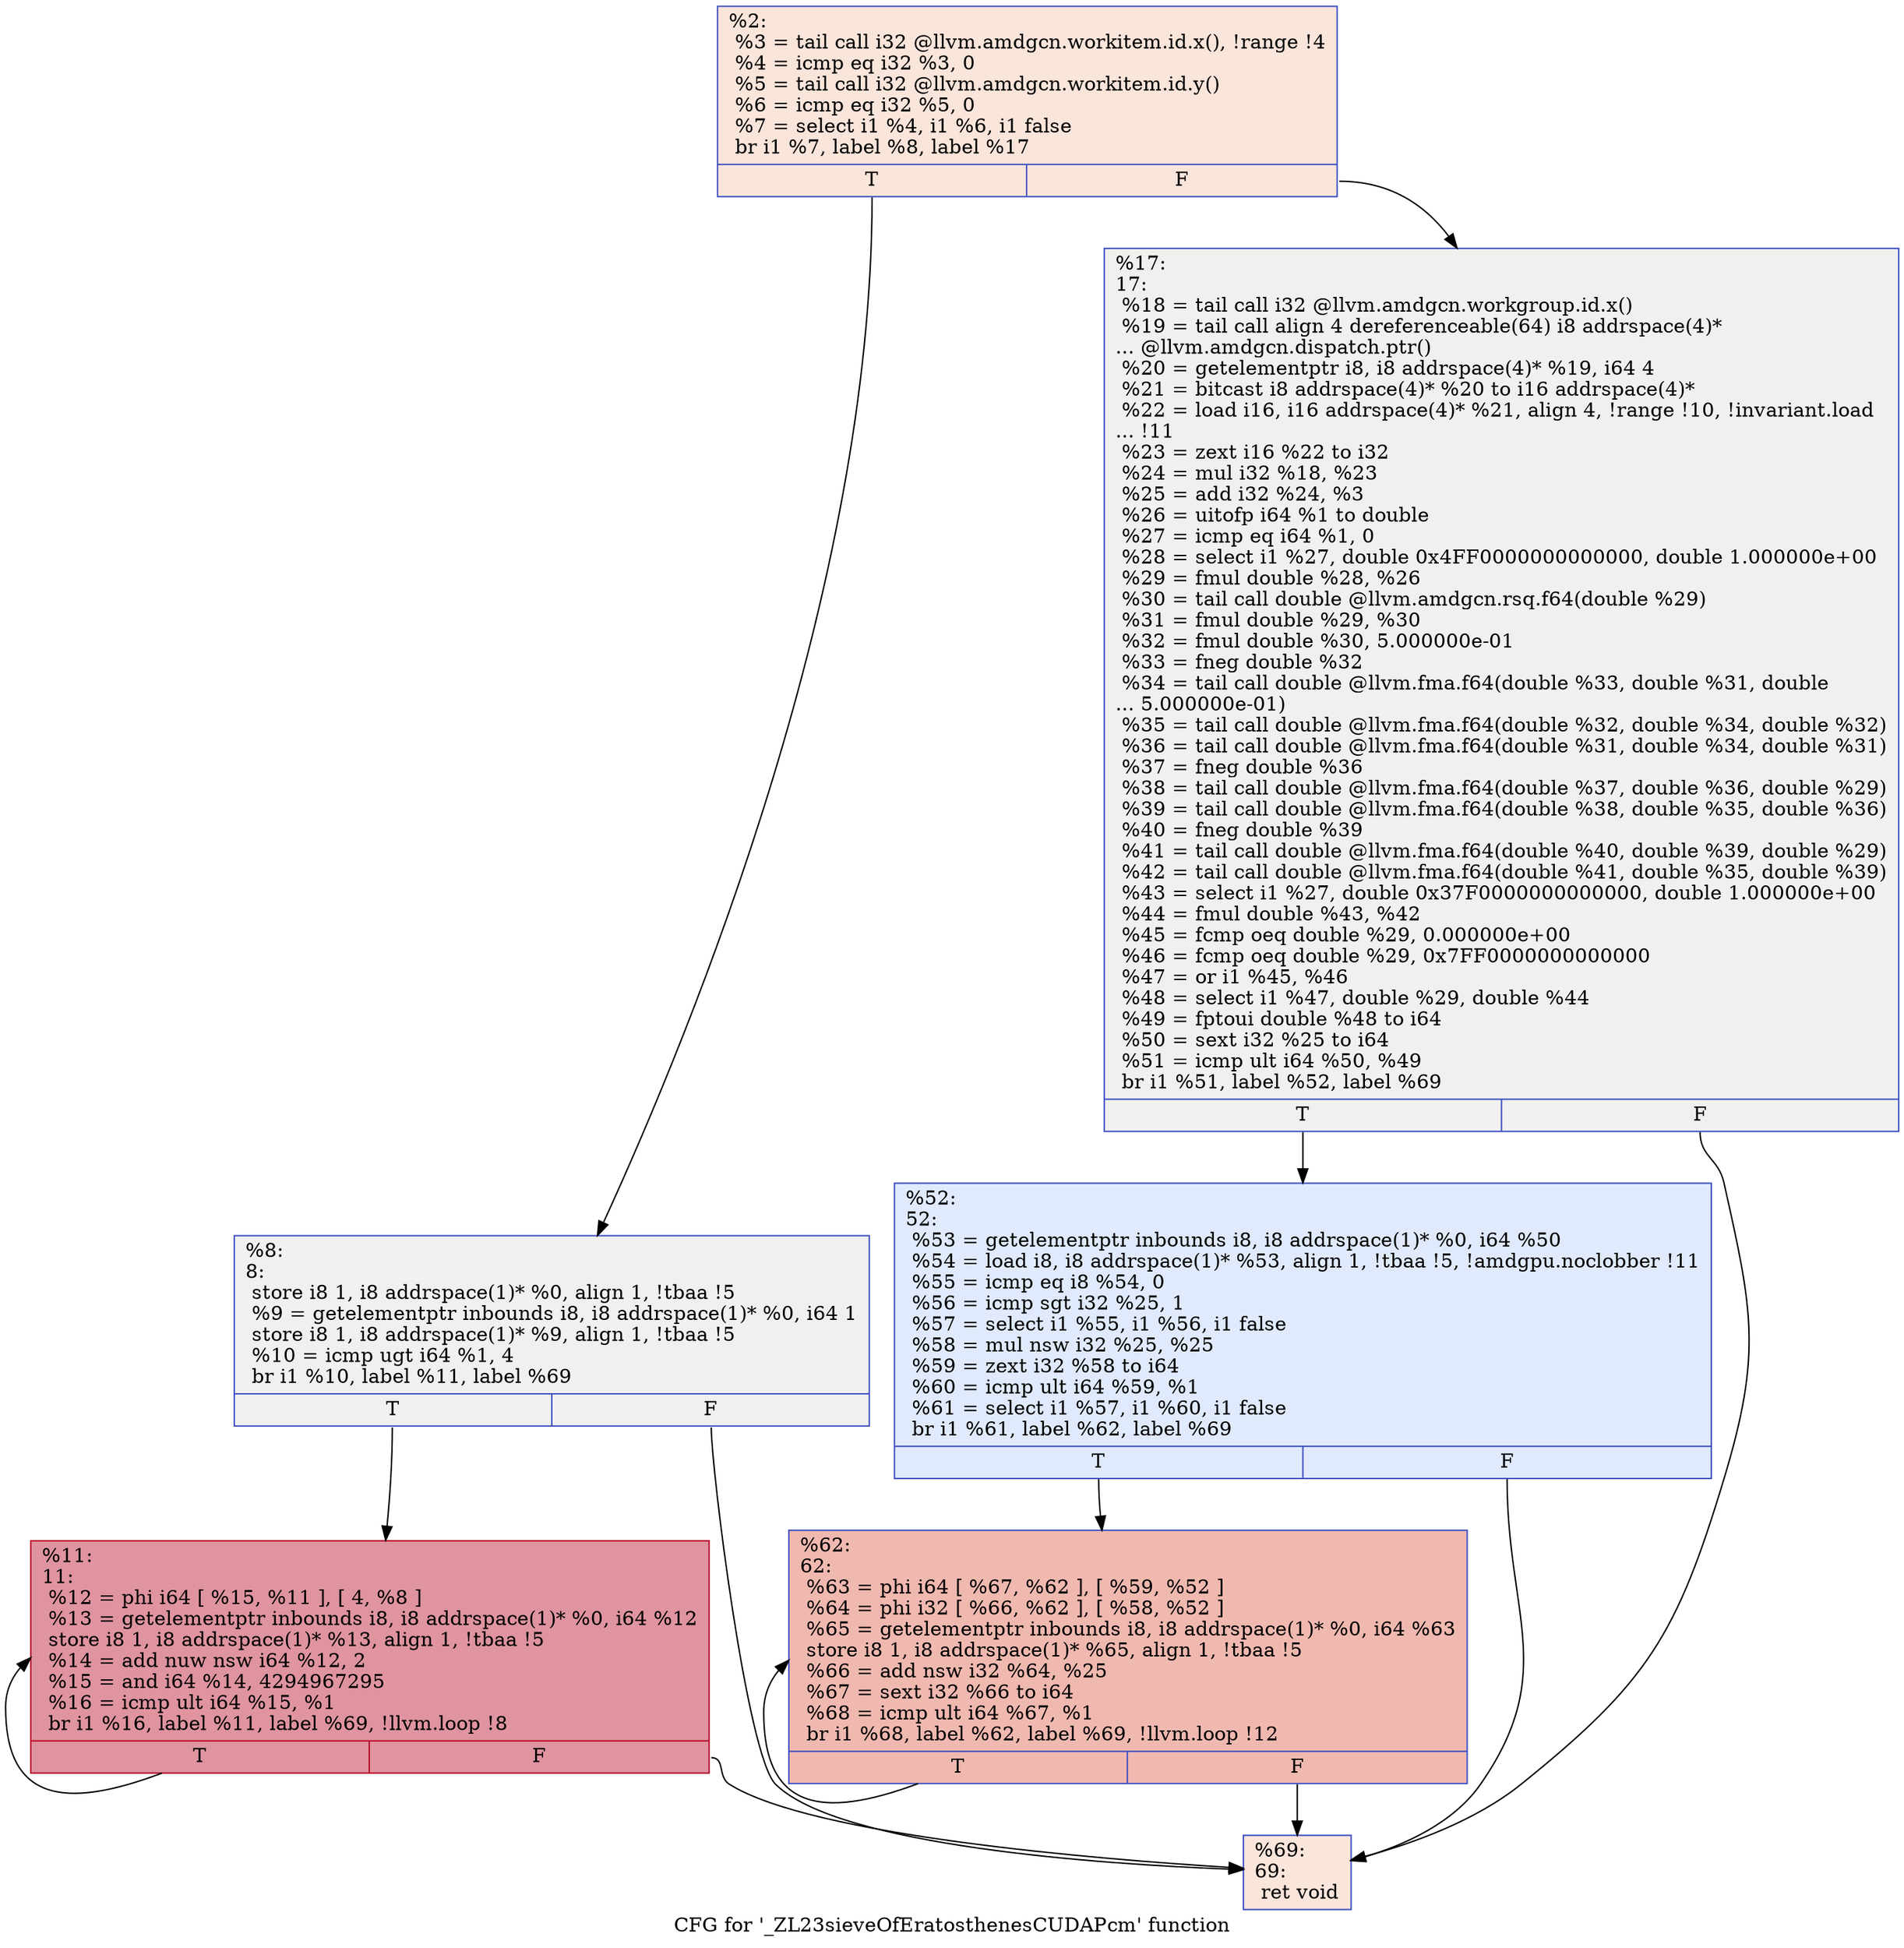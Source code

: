digraph "CFG for '_ZL23sieveOfEratosthenesCUDAPcm' function" {
	label="CFG for '_ZL23sieveOfEratosthenesCUDAPcm' function";

	Node0x64c8d10 [shape=record,color="#3d50c3ff", style=filled, fillcolor="#f4c5ad70",label="{%2:\l  %3 = tail call i32 @llvm.amdgcn.workitem.id.x(), !range !4\l  %4 = icmp eq i32 %3, 0\l  %5 = tail call i32 @llvm.amdgcn.workitem.id.y()\l  %6 = icmp eq i32 %5, 0\l  %7 = select i1 %4, i1 %6, i1 false\l  br i1 %7, label %8, label %17\l|{<s0>T|<s1>F}}"];
	Node0x64c8d10:s0 -> Node0x64ca4e0;
	Node0x64c8d10:s1 -> Node0x64ca570;
	Node0x64ca4e0 [shape=record,color="#3d50c3ff", style=filled, fillcolor="#dedcdb70",label="{%8:\l8:                                                \l  store i8 1, i8 addrspace(1)* %0, align 1, !tbaa !5\l  %9 = getelementptr inbounds i8, i8 addrspace(1)* %0, i64 1\l  store i8 1, i8 addrspace(1)* %9, align 1, !tbaa !5\l  %10 = icmp ugt i64 %1, 4\l  br i1 %10, label %11, label %69\l|{<s0>T|<s1>F}}"];
	Node0x64ca4e0:s0 -> Node0x64cb130;
	Node0x64ca4e0:s1 -> Node0x64cb1c0;
	Node0x64cb130 [shape=record,color="#b70d28ff", style=filled, fillcolor="#b70d2870",label="{%11:\l11:                                               \l  %12 = phi i64 [ %15, %11 ], [ 4, %8 ]\l  %13 = getelementptr inbounds i8, i8 addrspace(1)* %0, i64 %12\l  store i8 1, i8 addrspace(1)* %13, align 1, !tbaa !5\l  %14 = add nuw nsw i64 %12, 2\l  %15 = and i64 %14, 4294967295\l  %16 = icmp ult i64 %15, %1\l  br i1 %16, label %11, label %69, !llvm.loop !8\l|{<s0>T|<s1>F}}"];
	Node0x64cb130:s0 -> Node0x64cb130;
	Node0x64cb130:s1 -> Node0x64cb1c0;
	Node0x64ca570 [shape=record,color="#3d50c3ff", style=filled, fillcolor="#dedcdb70",label="{%17:\l17:                                               \l  %18 = tail call i32 @llvm.amdgcn.workgroup.id.x()\l  %19 = tail call align 4 dereferenceable(64) i8 addrspace(4)*\l... @llvm.amdgcn.dispatch.ptr()\l  %20 = getelementptr i8, i8 addrspace(4)* %19, i64 4\l  %21 = bitcast i8 addrspace(4)* %20 to i16 addrspace(4)*\l  %22 = load i16, i16 addrspace(4)* %21, align 4, !range !10, !invariant.load\l... !11\l  %23 = zext i16 %22 to i32\l  %24 = mul i32 %18, %23\l  %25 = add i32 %24, %3\l  %26 = uitofp i64 %1 to double\l  %27 = icmp eq i64 %1, 0\l  %28 = select i1 %27, double 0x4FF0000000000000, double 1.000000e+00\l  %29 = fmul double %28, %26\l  %30 = tail call double @llvm.amdgcn.rsq.f64(double %29)\l  %31 = fmul double %29, %30\l  %32 = fmul double %30, 5.000000e-01\l  %33 = fneg double %32\l  %34 = tail call double @llvm.fma.f64(double %33, double %31, double\l... 5.000000e-01)\l  %35 = tail call double @llvm.fma.f64(double %32, double %34, double %32)\l  %36 = tail call double @llvm.fma.f64(double %31, double %34, double %31)\l  %37 = fneg double %36\l  %38 = tail call double @llvm.fma.f64(double %37, double %36, double %29)\l  %39 = tail call double @llvm.fma.f64(double %38, double %35, double %36)\l  %40 = fneg double %39\l  %41 = tail call double @llvm.fma.f64(double %40, double %39, double %29)\l  %42 = tail call double @llvm.fma.f64(double %41, double %35, double %39)\l  %43 = select i1 %27, double 0x37F0000000000000, double 1.000000e+00\l  %44 = fmul double %43, %42\l  %45 = fcmp oeq double %29, 0.000000e+00\l  %46 = fcmp oeq double %29, 0x7FF0000000000000\l  %47 = or i1 %45, %46\l  %48 = select i1 %47, double %29, double %44\l  %49 = fptoui double %48 to i64\l  %50 = sext i32 %25 to i64\l  %51 = icmp ult i64 %50, %49\l  br i1 %51, label %52, label %69\l|{<s0>T|<s1>F}}"];
	Node0x64ca570:s0 -> Node0x64ce590;
	Node0x64ca570:s1 -> Node0x64cb1c0;
	Node0x64ce590 [shape=record,color="#3d50c3ff", style=filled, fillcolor="#b9d0f970",label="{%52:\l52:                                               \l  %53 = getelementptr inbounds i8, i8 addrspace(1)* %0, i64 %50\l  %54 = load i8, i8 addrspace(1)* %53, align 1, !tbaa !5, !amdgpu.noclobber !11\l  %55 = icmp eq i8 %54, 0\l  %56 = icmp sgt i32 %25, 1\l  %57 = select i1 %55, i1 %56, i1 false\l  %58 = mul nsw i32 %25, %25\l  %59 = zext i32 %58 to i64\l  %60 = icmp ult i64 %59, %1\l  %61 = select i1 %57, i1 %60, i1 false\l  br i1 %61, label %62, label %69\l|{<s0>T|<s1>F}}"];
	Node0x64ce590:s0 -> Node0x64cf270;
	Node0x64ce590:s1 -> Node0x64cb1c0;
	Node0x64cf270 [shape=record,color="#3d50c3ff", style=filled, fillcolor="#de614d70",label="{%62:\l62:                                               \l  %63 = phi i64 [ %67, %62 ], [ %59, %52 ]\l  %64 = phi i32 [ %66, %62 ], [ %58, %52 ]\l  %65 = getelementptr inbounds i8, i8 addrspace(1)* %0, i64 %63\l  store i8 1, i8 addrspace(1)* %65, align 1, !tbaa !5\l  %66 = add nsw i32 %64, %25\l  %67 = sext i32 %66 to i64\l  %68 = icmp ult i64 %67, %1\l  br i1 %68, label %62, label %69, !llvm.loop !12\l|{<s0>T|<s1>F}}"];
	Node0x64cf270:s0 -> Node0x64cf270;
	Node0x64cf270:s1 -> Node0x64cb1c0;
	Node0x64cb1c0 [shape=record,color="#3d50c3ff", style=filled, fillcolor="#f4c5ad70",label="{%69:\l69:                                               \l  ret void\l}"];
}
